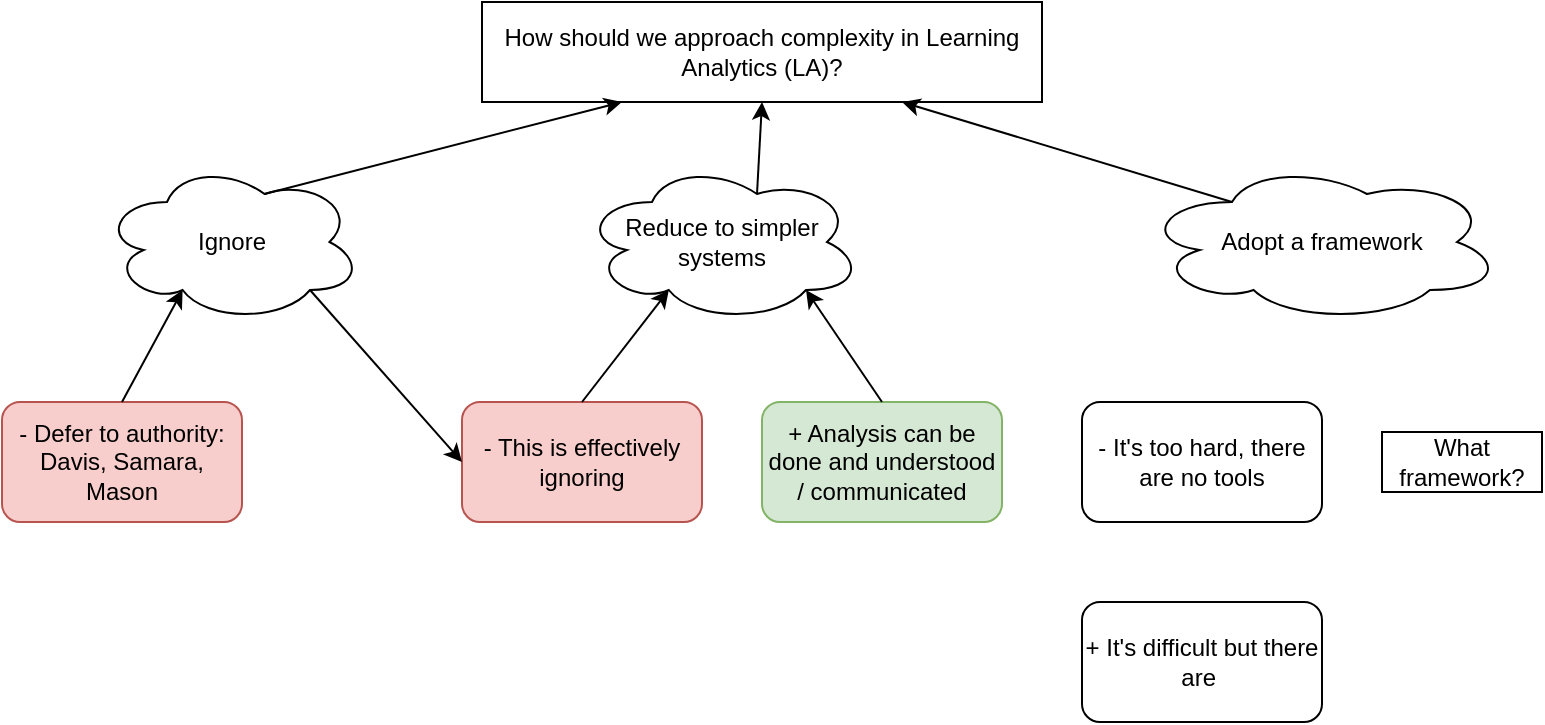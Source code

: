 <mxfile version="13.8.1" type="github">
  <diagram id="Fo__gIYZ2XQRWcQb4v_h" name="Page-1">
    <mxGraphModel dx="1248" dy="634" grid="1" gridSize="10" guides="1" tooltips="1" connect="1" arrows="1" fold="1" page="1" pageScale="1" pageWidth="850" pageHeight="1100" math="0" shadow="0">
      <root>
        <mxCell id="0" />
        <mxCell id="1" parent="0" />
        <mxCell id="w6lhnKoVOjb-uXRb9OAh-1" value="How should we approach complexity in Learning Analytics (LA)?" style="rounded=0;whiteSpace=wrap;html=1;" vertex="1" parent="1">
          <mxGeometry x="270" y="30" width="280" height="50" as="geometry" />
        </mxCell>
        <mxCell id="w6lhnKoVOjb-uXRb9OAh-2" value="- Defer to authority: Davis, Samara, Mason" style="rounded=1;whiteSpace=wrap;html=1;fillColor=#f8cecc;strokeColor=#b85450;" vertex="1" parent="1">
          <mxGeometry x="30" y="230" width="120" height="60" as="geometry" />
        </mxCell>
        <mxCell id="w6lhnKoVOjb-uXRb9OAh-3" value="Ignore" style="ellipse;shape=cloud;whiteSpace=wrap;html=1;" vertex="1" parent="1">
          <mxGeometry x="80" y="110" width="130" height="80" as="geometry" />
        </mxCell>
        <mxCell id="w6lhnKoVOjb-uXRb9OAh-4" value="Adopt a framework" style="ellipse;shape=cloud;whiteSpace=wrap;html=1;" vertex="1" parent="1">
          <mxGeometry x="600" y="110" width="180" height="80" as="geometry" />
        </mxCell>
        <mxCell id="w6lhnKoVOjb-uXRb9OAh-5" value="Reduce to simpler systems" style="ellipse;shape=cloud;whiteSpace=wrap;html=1;" vertex="1" parent="1">
          <mxGeometry x="320" y="110" width="140" height="80" as="geometry" />
        </mxCell>
        <mxCell id="w6lhnKoVOjb-uXRb9OAh-7" value="" style="endArrow=classic;html=1;exitX=0.625;exitY=0.2;exitDx=0;exitDy=0;exitPerimeter=0;entryX=0.25;entryY=1;entryDx=0;entryDy=0;" edge="1" parent="1" source="w6lhnKoVOjb-uXRb9OAh-3" target="w6lhnKoVOjb-uXRb9OAh-1">
          <mxGeometry width="50" height="50" relative="1" as="geometry">
            <mxPoint x="400" y="330" as="sourcePoint" />
            <mxPoint x="161" y="60" as="targetPoint" />
          </mxGeometry>
        </mxCell>
        <mxCell id="w6lhnKoVOjb-uXRb9OAh-8" value="" style="endArrow=classic;html=1;entryX=0.5;entryY=1;entryDx=0;entryDy=0;exitX=0.625;exitY=0.2;exitDx=0;exitDy=0;exitPerimeter=0;" edge="1" parent="1" source="w6lhnKoVOjb-uXRb9OAh-5" target="w6lhnKoVOjb-uXRb9OAh-1">
          <mxGeometry width="50" height="50" relative="1" as="geometry">
            <mxPoint x="500" y="126" as="sourcePoint" />
            <mxPoint x="450" y="280" as="targetPoint" />
          </mxGeometry>
        </mxCell>
        <mxCell id="w6lhnKoVOjb-uXRb9OAh-9" value="" style="endArrow=classic;html=1;entryX=0.75;entryY=1;entryDx=0;entryDy=0;exitX=0.25;exitY=0.25;exitDx=0;exitDy=0;exitPerimeter=0;" edge="1" parent="1" source="w6lhnKoVOjb-uXRb9OAh-4" target="w6lhnKoVOjb-uXRb9OAh-1">
          <mxGeometry width="50" height="50" relative="1" as="geometry">
            <mxPoint x="520" y="180" as="sourcePoint" />
            <mxPoint x="450" y="280" as="targetPoint" />
          </mxGeometry>
        </mxCell>
        <mxCell id="w6lhnKoVOjb-uXRb9OAh-10" value="- This is effectively ignoring" style="rounded=1;whiteSpace=wrap;html=1;fillColor=#f8cecc;strokeColor=#b85450;" vertex="1" parent="1">
          <mxGeometry x="260" y="230" width="120" height="60" as="geometry" />
        </mxCell>
        <mxCell id="w6lhnKoVOjb-uXRb9OAh-11" value="+ Analysis can be done and understood / communicated" style="rounded=1;whiteSpace=wrap;html=1;fillColor=#d5e8d4;strokeColor=#82b366;" vertex="1" parent="1">
          <mxGeometry x="410" y="230" width="120" height="60" as="geometry" />
        </mxCell>
        <mxCell id="w6lhnKoVOjb-uXRb9OAh-12" value="" style="endArrow=classic;html=1;exitX=0.5;exitY=0;exitDx=0;exitDy=0;entryX=0.31;entryY=0.8;entryDx=0;entryDy=0;entryPerimeter=0;" edge="1" parent="1" source="w6lhnKoVOjb-uXRb9OAh-10" target="w6lhnKoVOjb-uXRb9OAh-5">
          <mxGeometry width="50" height="50" relative="1" as="geometry">
            <mxPoint x="400" y="310" as="sourcePoint" />
            <mxPoint x="290" y="190" as="targetPoint" />
          </mxGeometry>
        </mxCell>
        <mxCell id="w6lhnKoVOjb-uXRb9OAh-13" value="" style="endArrow=classic;html=1;entryX=0.8;entryY=0.8;entryDx=0;entryDy=0;entryPerimeter=0;exitX=0.5;exitY=0;exitDx=0;exitDy=0;" edge="1" parent="1" source="w6lhnKoVOjb-uXRb9OAh-11" target="w6lhnKoVOjb-uXRb9OAh-5">
          <mxGeometry width="50" height="50" relative="1" as="geometry">
            <mxPoint x="510" y="174" as="sourcePoint" />
            <mxPoint x="450" y="260" as="targetPoint" />
          </mxGeometry>
        </mxCell>
        <mxCell id="w6lhnKoVOjb-uXRb9OAh-14" value="" style="endArrow=classic;html=1;exitX=0.8;exitY=0.8;exitDx=0;exitDy=0;exitPerimeter=0;entryX=0;entryY=0.5;entryDx=0;entryDy=0;" edge="1" parent="1" source="w6lhnKoVOjb-uXRb9OAh-3" target="w6lhnKoVOjb-uXRb9OAh-10">
          <mxGeometry width="50" height="50" relative="1" as="geometry">
            <mxPoint x="400" y="310" as="sourcePoint" />
            <mxPoint x="180" y="260" as="targetPoint" />
          </mxGeometry>
        </mxCell>
        <mxCell id="w6lhnKoVOjb-uXRb9OAh-15" value="- It&#39;s too hard, there are no tools" style="rounded=1;whiteSpace=wrap;html=1;" vertex="1" parent="1">
          <mxGeometry x="570" y="230" width="120" height="60" as="geometry" />
        </mxCell>
        <mxCell id="w6lhnKoVOjb-uXRb9OAh-16" value="+ It&#39;s difficult but there are&amp;nbsp;" style="rounded=1;whiteSpace=wrap;html=1;" vertex="1" parent="1">
          <mxGeometry x="570" y="330" width="120" height="60" as="geometry" />
        </mxCell>
        <mxCell id="w6lhnKoVOjb-uXRb9OAh-17" value="What framework?" style="rounded=0;whiteSpace=wrap;html=1;" vertex="1" parent="1">
          <mxGeometry x="720" y="245" width="80" height="30" as="geometry" />
        </mxCell>
        <mxCell id="w6lhnKoVOjb-uXRb9OAh-18" value="" style="endArrow=classic;html=1;exitX=0.5;exitY=0;exitDx=0;exitDy=0;entryX=0.31;entryY=0.8;entryDx=0;entryDy=0;entryPerimeter=0;" edge="1" parent="1" source="w6lhnKoVOjb-uXRb9OAh-2" target="w6lhnKoVOjb-uXRb9OAh-3">
          <mxGeometry width="50" height="50" relative="1" as="geometry">
            <mxPoint x="400" y="300" as="sourcePoint" />
            <mxPoint x="450" y="250" as="targetPoint" />
          </mxGeometry>
        </mxCell>
      </root>
    </mxGraphModel>
  </diagram>
</mxfile>
